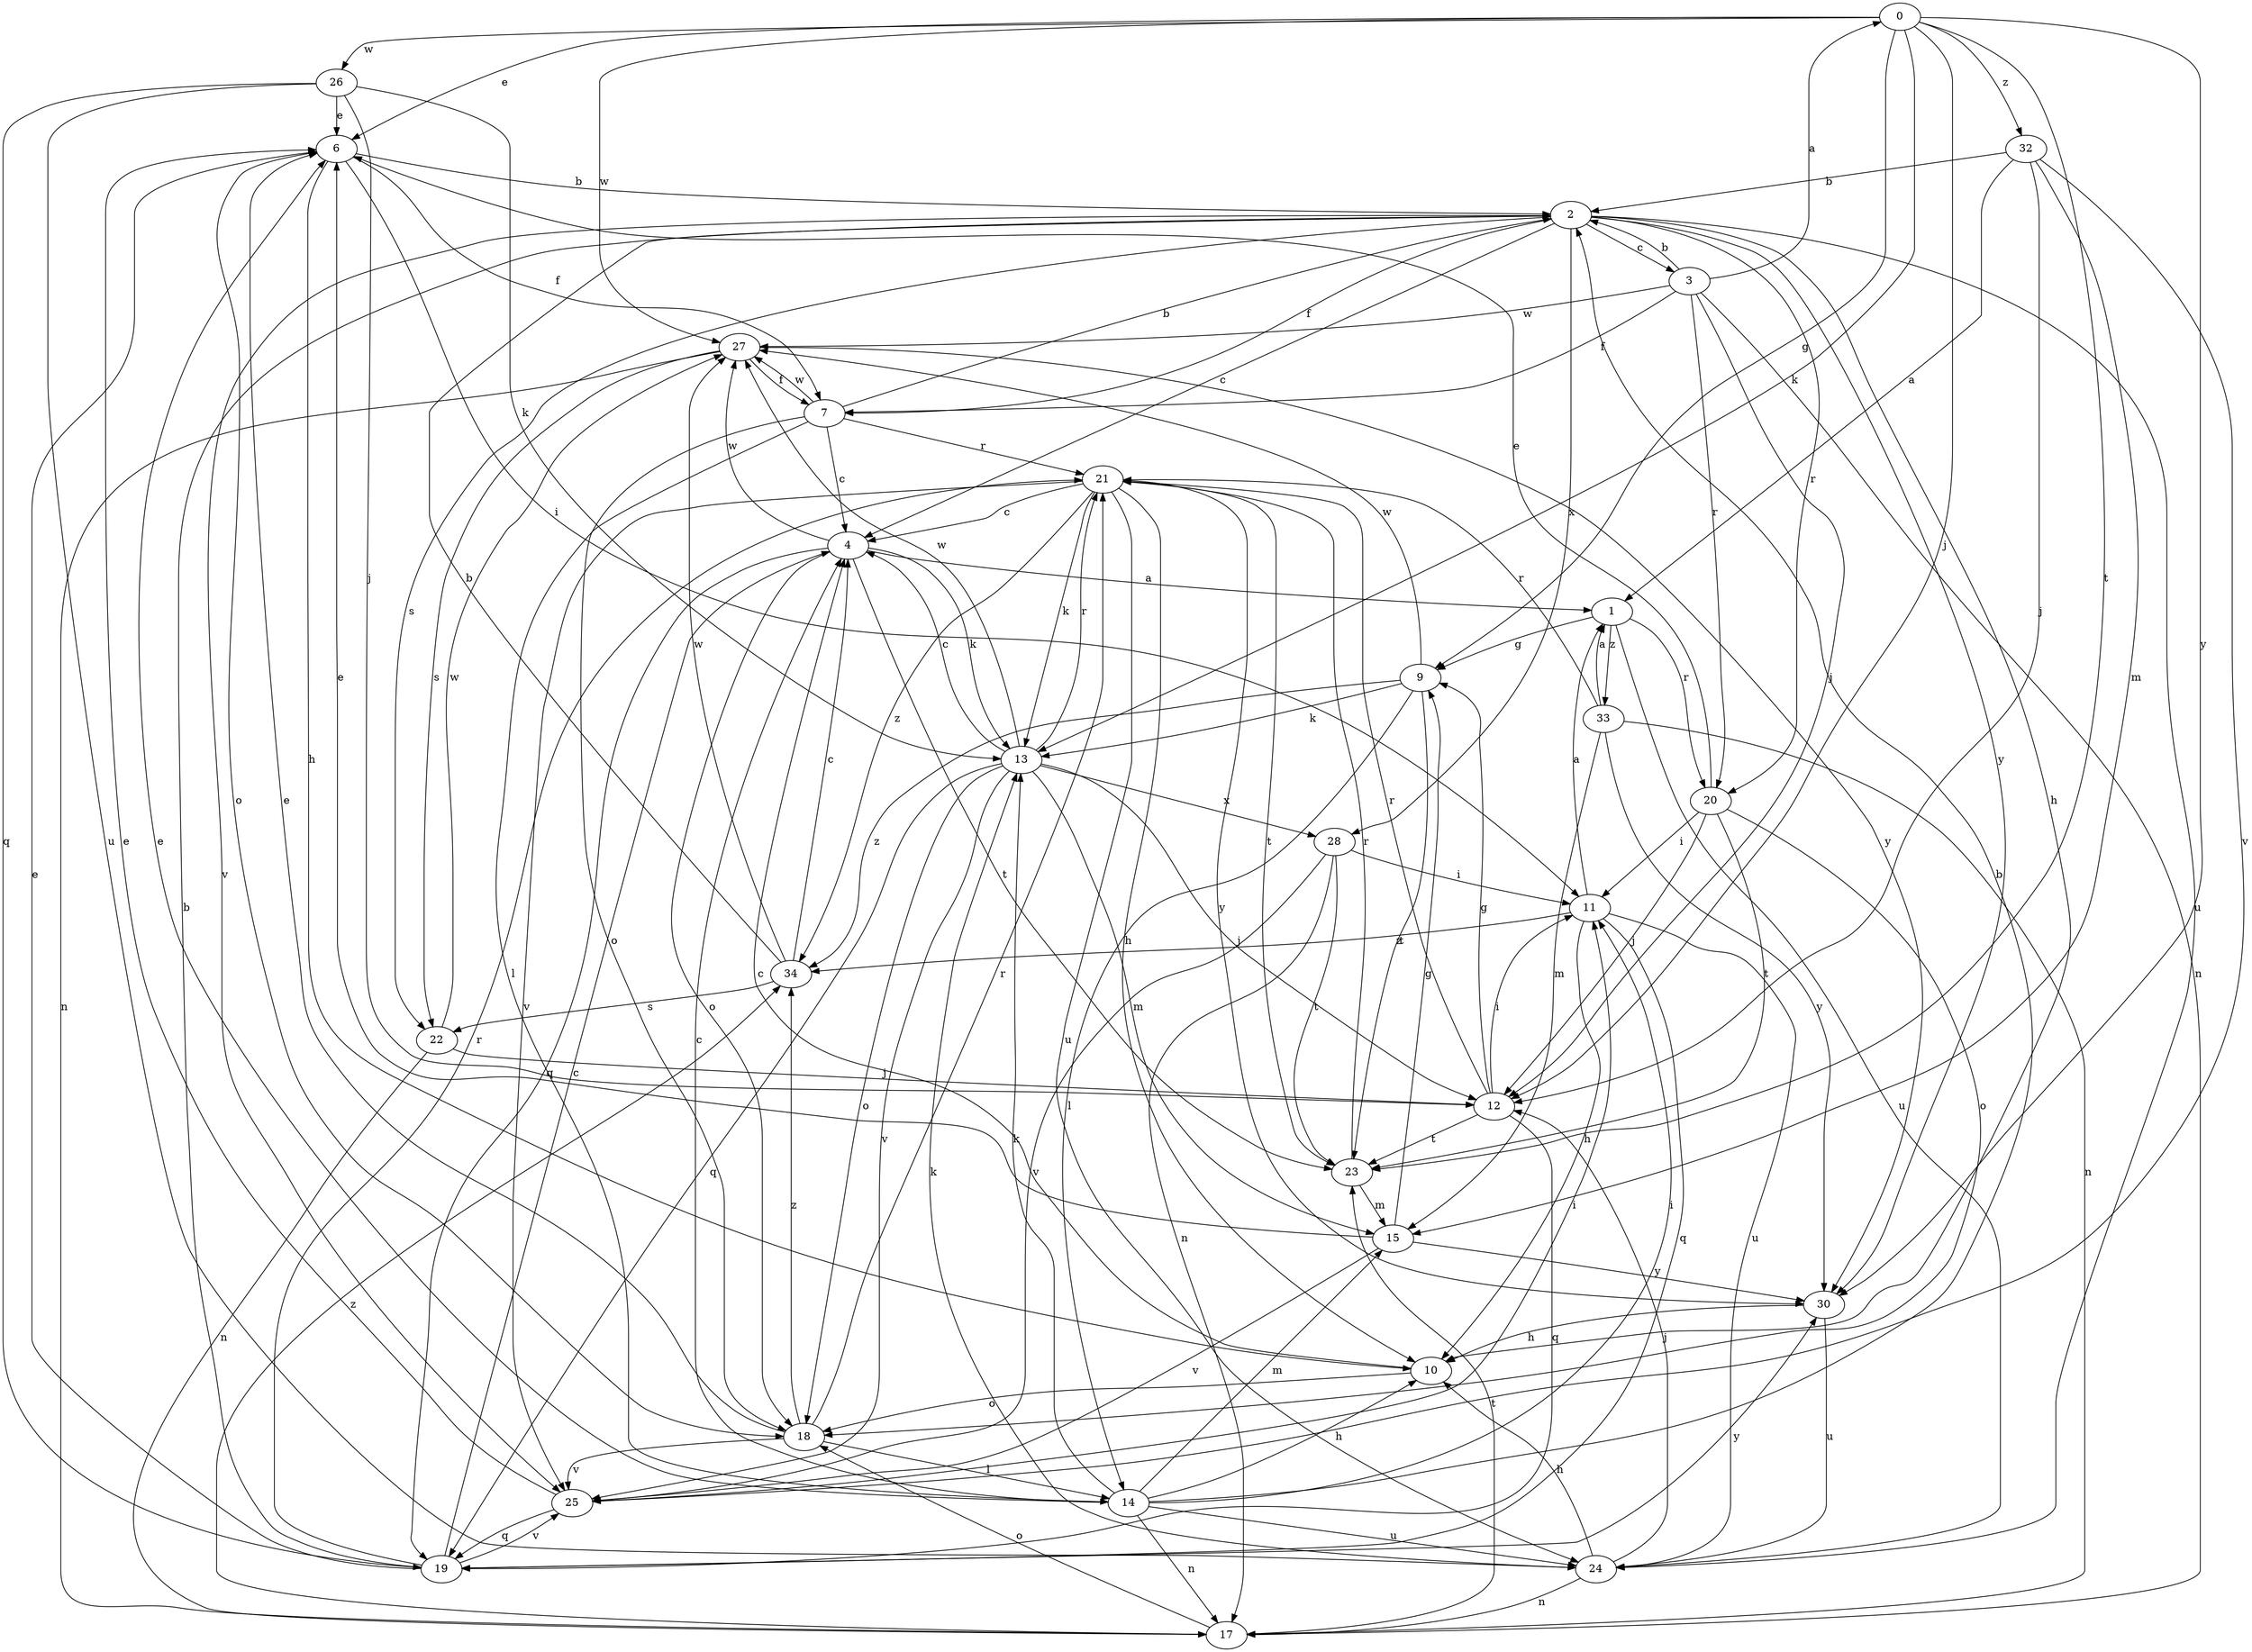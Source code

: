 strict digraph  {
0;
1;
2;
3;
4;
6;
7;
9;
10;
11;
12;
13;
14;
15;
17;
18;
19;
20;
21;
22;
23;
24;
25;
26;
27;
28;
30;
32;
33;
34;
0 -> 6  [label=e];
0 -> 9  [label=g];
0 -> 12  [label=j];
0 -> 13  [label=k];
0 -> 23  [label=t];
0 -> 26  [label=w];
0 -> 27  [label=w];
0 -> 30  [label=y];
0 -> 32  [label=z];
1 -> 9  [label=g];
1 -> 20  [label=r];
1 -> 24  [label=u];
1 -> 33  [label=z];
2 -> 3  [label=c];
2 -> 4  [label=c];
2 -> 7  [label=f];
2 -> 10  [label=h];
2 -> 20  [label=r];
2 -> 22  [label=s];
2 -> 24  [label=u];
2 -> 25  [label=v];
2 -> 28  [label=x];
2 -> 30  [label=y];
3 -> 0  [label=a];
3 -> 2  [label=b];
3 -> 7  [label=f];
3 -> 12  [label=j];
3 -> 17  [label=n];
3 -> 20  [label=r];
3 -> 27  [label=w];
4 -> 1  [label=a];
4 -> 13  [label=k];
4 -> 18  [label=o];
4 -> 19  [label=q];
4 -> 23  [label=t];
4 -> 27  [label=w];
6 -> 2  [label=b];
6 -> 7  [label=f];
6 -> 10  [label=h];
6 -> 11  [label=i];
6 -> 18  [label=o];
7 -> 2  [label=b];
7 -> 4  [label=c];
7 -> 14  [label=l];
7 -> 18  [label=o];
7 -> 21  [label=r];
7 -> 27  [label=w];
9 -> 13  [label=k];
9 -> 14  [label=l];
9 -> 23  [label=t];
9 -> 27  [label=w];
9 -> 34  [label=z];
10 -> 4  [label=c];
10 -> 18  [label=o];
11 -> 1  [label=a];
11 -> 10  [label=h];
11 -> 19  [label=q];
11 -> 24  [label=u];
11 -> 34  [label=z];
12 -> 9  [label=g];
12 -> 11  [label=i];
12 -> 19  [label=q];
12 -> 21  [label=r];
12 -> 23  [label=t];
13 -> 4  [label=c];
13 -> 12  [label=j];
13 -> 15  [label=m];
13 -> 18  [label=o];
13 -> 19  [label=q];
13 -> 21  [label=r];
13 -> 25  [label=v];
13 -> 27  [label=w];
13 -> 28  [label=x];
14 -> 2  [label=b];
14 -> 4  [label=c];
14 -> 6  [label=e];
14 -> 10  [label=h];
14 -> 11  [label=i];
14 -> 13  [label=k];
14 -> 15  [label=m];
14 -> 17  [label=n];
14 -> 24  [label=u];
15 -> 6  [label=e];
15 -> 9  [label=g];
15 -> 25  [label=v];
15 -> 30  [label=y];
17 -> 18  [label=o];
17 -> 23  [label=t];
17 -> 34  [label=z];
18 -> 6  [label=e];
18 -> 14  [label=l];
18 -> 21  [label=r];
18 -> 25  [label=v];
18 -> 34  [label=z];
19 -> 2  [label=b];
19 -> 4  [label=c];
19 -> 6  [label=e];
19 -> 21  [label=r];
19 -> 25  [label=v];
19 -> 30  [label=y];
20 -> 6  [label=e];
20 -> 11  [label=i];
20 -> 12  [label=j];
20 -> 18  [label=o];
20 -> 23  [label=t];
21 -> 4  [label=c];
21 -> 10  [label=h];
21 -> 13  [label=k];
21 -> 23  [label=t];
21 -> 24  [label=u];
21 -> 25  [label=v];
21 -> 30  [label=y];
21 -> 34  [label=z];
22 -> 12  [label=j];
22 -> 17  [label=n];
22 -> 27  [label=w];
23 -> 15  [label=m];
23 -> 21  [label=r];
24 -> 10  [label=h];
24 -> 12  [label=j];
24 -> 13  [label=k];
24 -> 17  [label=n];
25 -> 6  [label=e];
25 -> 11  [label=i];
25 -> 19  [label=q];
26 -> 6  [label=e];
26 -> 12  [label=j];
26 -> 13  [label=k];
26 -> 19  [label=q];
26 -> 24  [label=u];
27 -> 7  [label=f];
27 -> 17  [label=n];
27 -> 22  [label=s];
27 -> 30  [label=y];
28 -> 11  [label=i];
28 -> 17  [label=n];
28 -> 23  [label=t];
28 -> 25  [label=v];
30 -> 10  [label=h];
30 -> 24  [label=u];
32 -> 1  [label=a];
32 -> 2  [label=b];
32 -> 12  [label=j];
32 -> 15  [label=m];
32 -> 25  [label=v];
33 -> 1  [label=a];
33 -> 15  [label=m];
33 -> 17  [label=n];
33 -> 21  [label=r];
33 -> 30  [label=y];
34 -> 2  [label=b];
34 -> 4  [label=c];
34 -> 22  [label=s];
34 -> 27  [label=w];
}
